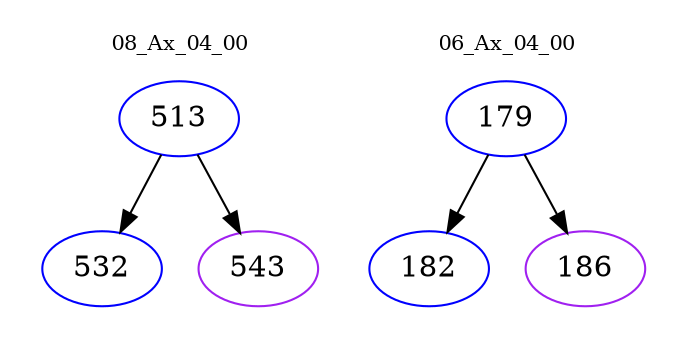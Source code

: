 digraph{
subgraph cluster_0 {
color = white
label = "08_Ax_04_00";
fontsize=10;
T0_513 [label="513", color="blue"]
T0_513 -> T0_532 [color="black"]
T0_532 [label="532", color="blue"]
T0_513 -> T0_543 [color="black"]
T0_543 [label="543", color="purple"]
}
subgraph cluster_1 {
color = white
label = "06_Ax_04_00";
fontsize=10;
T1_179 [label="179", color="blue"]
T1_179 -> T1_182 [color="black"]
T1_182 [label="182", color="blue"]
T1_179 -> T1_186 [color="black"]
T1_186 [label="186", color="purple"]
}
}

